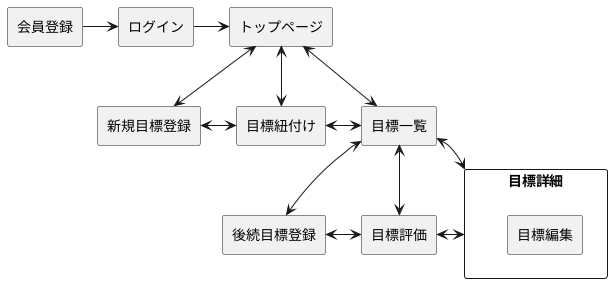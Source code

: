 @startuml
skinparam componentStyle uml2

rectangle 会員登録 as join
rectangle ログイン as login
rectangle トップページ as top
rectangle 新規目標登録 as new
rectangle 目標一覧 as list
rectangle 目標詳細 as detail{
    rectangle 目標編集 as update
}
rectangle 目標評価 as check
rectangle 後続目標登録 as second
rectangle 目標紐付け as string

join -right-> login
login -right-> top
top <-down-> new
top <-down-> list
top <-down-> string
new <-right-> string
string <-right-> list
list <-down-> detail
detail <-left-> check
check <-left-> second
check <-up-> list
second <-up-> list

@enduml
